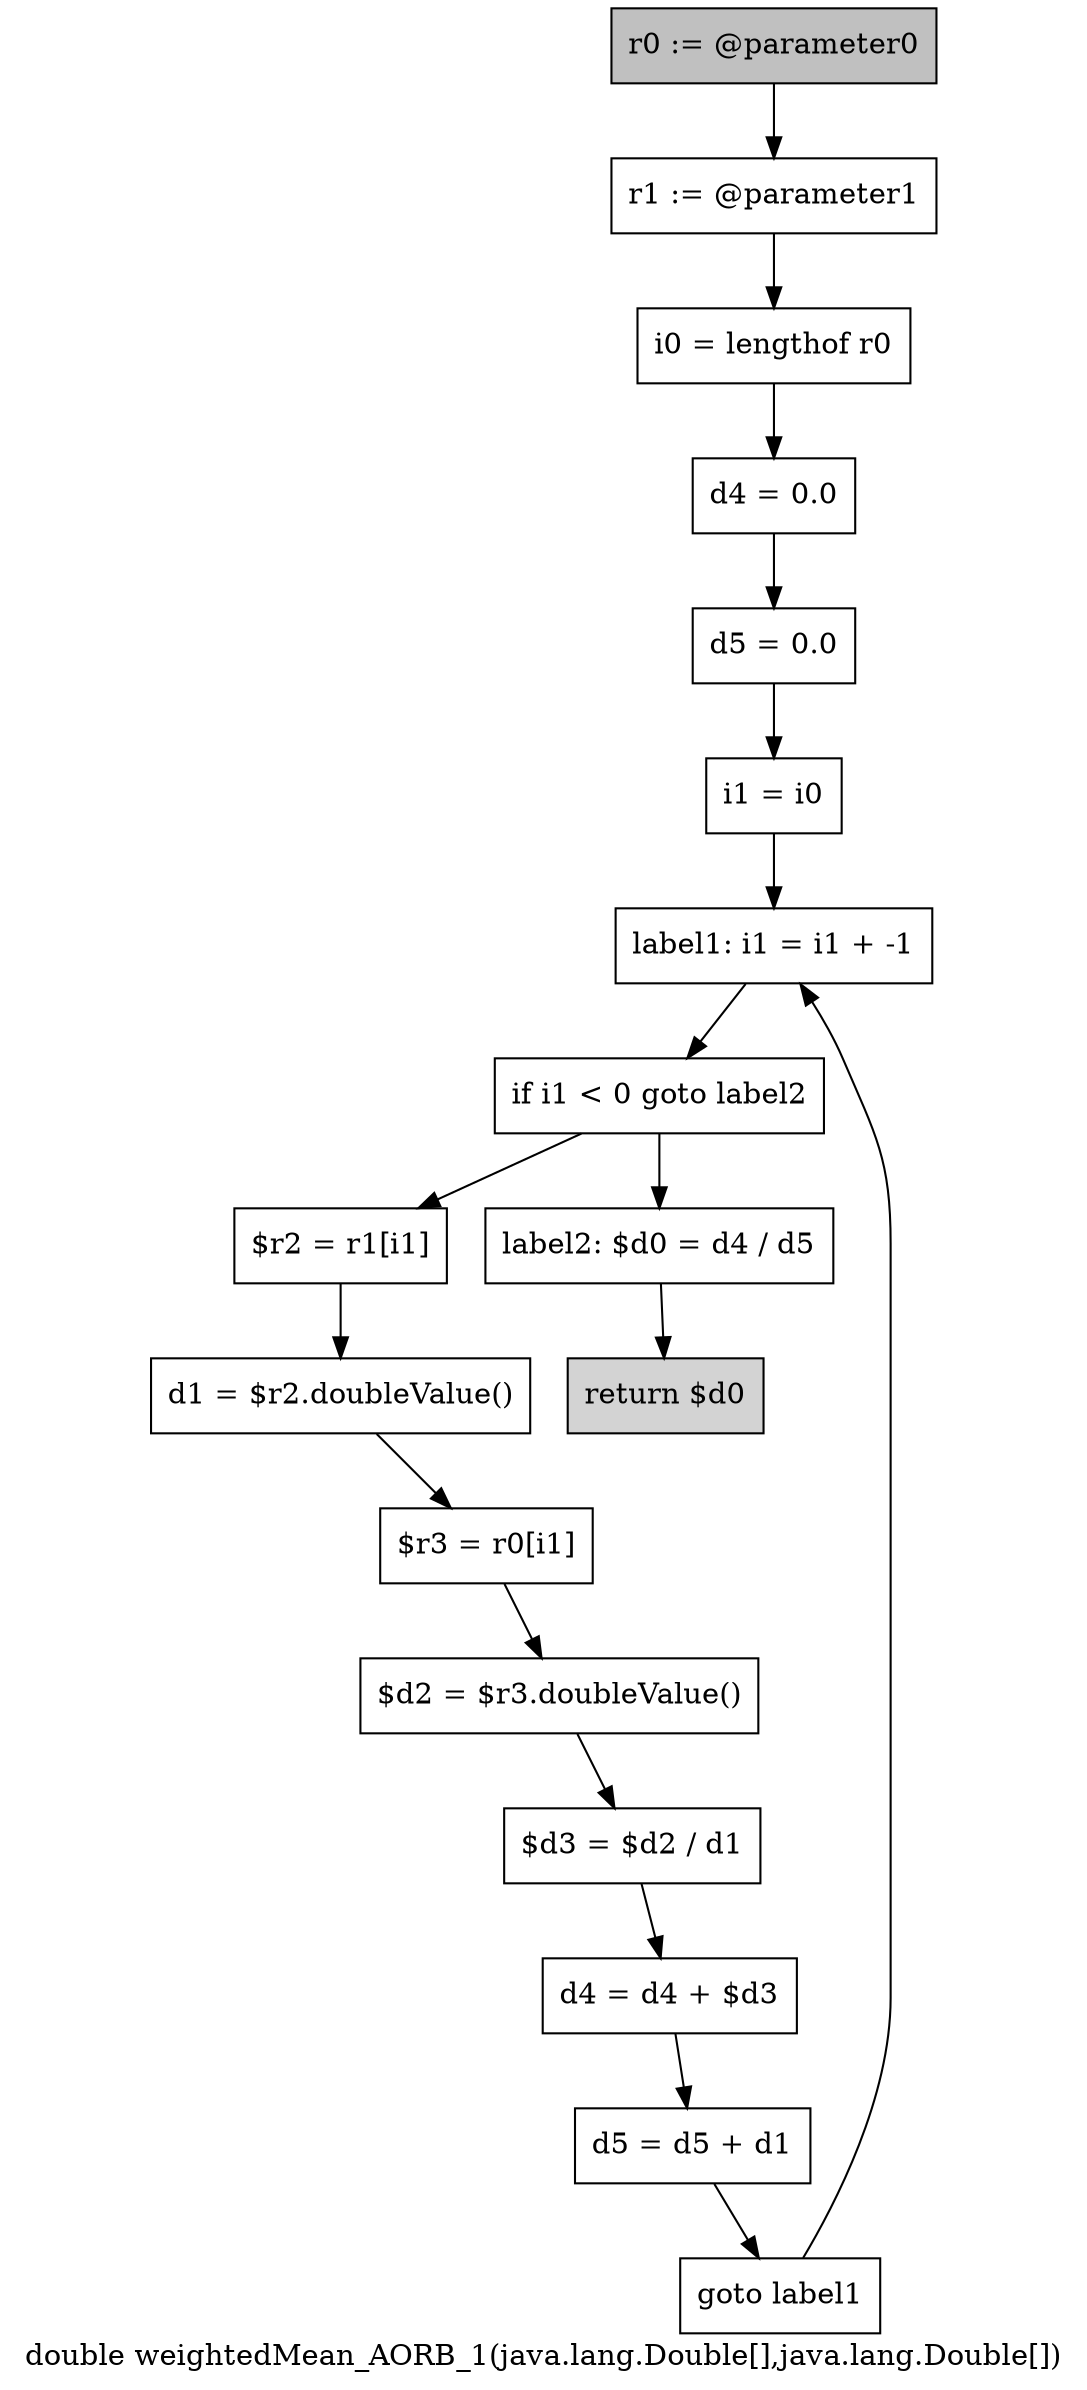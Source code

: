 digraph "double weightedMean_AORB_1(java.lang.Double[],java.lang.Double[])" {
    label="double weightedMean_AORB_1(java.lang.Double[],java.lang.Double[])";
    node [shape=box];
    "0" [style=filled,fillcolor=gray,label="r0 := @parameter0",];
    "1" [label="r1 := @parameter1",];
    "0"->"1";
    "2" [label="i0 = lengthof r0",];
    "1"->"2";
    "3" [label="d4 = 0.0",];
    "2"->"3";
    "4" [label="d5 = 0.0",];
    "3"->"4";
    "5" [label="i1 = i0",];
    "4"->"5";
    "6" [label="label1: i1 = i1 + -1",];
    "5"->"6";
    "7" [label="if i1 < 0 goto label2",];
    "6"->"7";
    "8" [label="$r2 = r1[i1]",];
    "7"->"8";
    "16" [label="label2: $d0 = d4 / d5",];
    "7"->"16";
    "9" [label="d1 = $r2.doubleValue()",];
    "8"->"9";
    "10" [label="$r3 = r0[i1]",];
    "9"->"10";
    "11" [label="$d2 = $r3.doubleValue()",];
    "10"->"11";
    "12" [label="$d3 = $d2 / d1",];
    "11"->"12";
    "13" [label="d4 = d4 + $d3",];
    "12"->"13";
    "14" [label="d5 = d5 + d1",];
    "13"->"14";
    "15" [label="goto label1",];
    "14"->"15";
    "15"->"6";
    "17" [style=filled,fillcolor=lightgray,label="return $d0",];
    "16"->"17";
}
